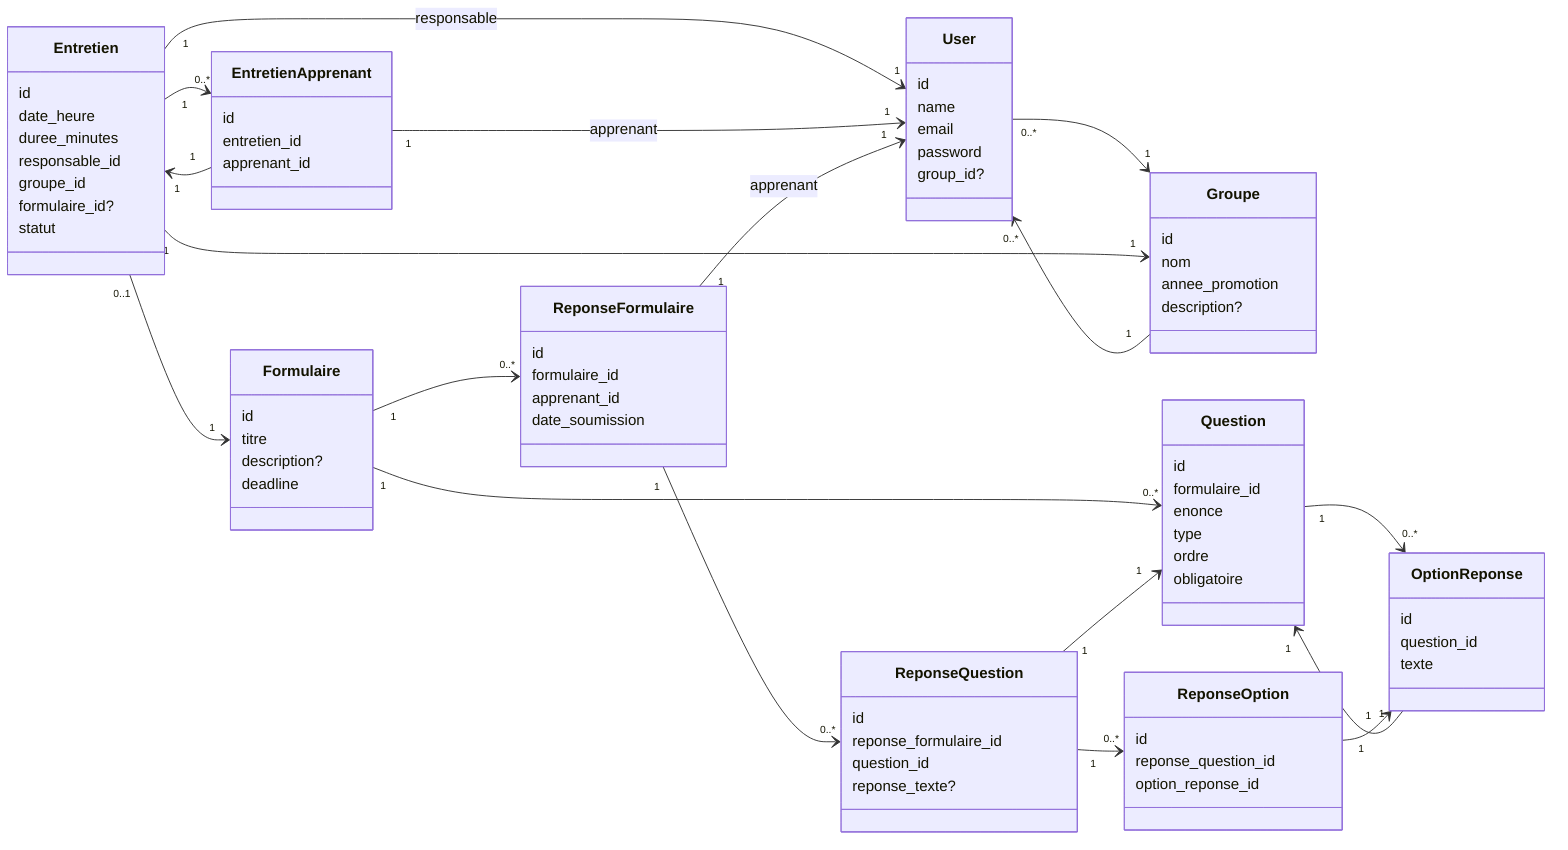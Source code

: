 classDiagram
    direction LR

    %% Entities
    class User {
        id
        name
        email
        password
        group_id?
    }

    class Groupe {
        id
        nom
        annee_promotion
        description?
    }

    class Formulaire {
        id
        titre
        description?
        deadline
    }

    class Question {
        id
        formulaire_id
        enonce
        type
        ordre
        obligatoire
    }

    class OptionReponse {
        id
        question_id
        texte
    }

    class Entretien {
        id
        date_heure
        duree_minutes
        responsable_id
        groupe_id
        formulaire_id?
        statut
    }

    class EntretienApprenant {
        id
        entretien_id
        apprenant_id
    }

    class ReponseFormulaire {
        id
        formulaire_id
        apprenant_id
        date_soumission
    }

    class ReponseQuestion {
        id
        reponse_formulaire_id
        question_id
        reponse_texte?
    }

    class ReponseOption {
        id
        reponse_question_id
        option_reponse_id
    }

    %% Relationships (Cardinality only)
    User "0..*" --> "1" Groupe
    Groupe "1" --> "0..*" User

    Formulaire "1" --> "0..*" Question
    Question "1" --> "0..*" OptionReponse

    Entretien "1" --> "1" Groupe
    Entretien "0..1" --> "1" Formulaire
    Entretien "1" --> "1" User : responsable
    Entretien "1" --> "0..*" EntretienApprenant

    EntretienApprenant "1" --> "1" User : apprenant
    EntretienApprenant "1" --> "1" Entretien

    Formulaire "1" --> "0..*" ReponseFormulaire
    ReponseFormulaire "1" --> "1" User : apprenant

    ReponseFormulaire "1" --> "0..*" ReponseQuestion
    ReponseQuestion "1" --> "0..*" ReponseOption
    ReponseQuestion "1" --> "1" Question

    ReponseOption "1" --> "1" OptionReponse
    OptionReponse "1" --> "1" Question